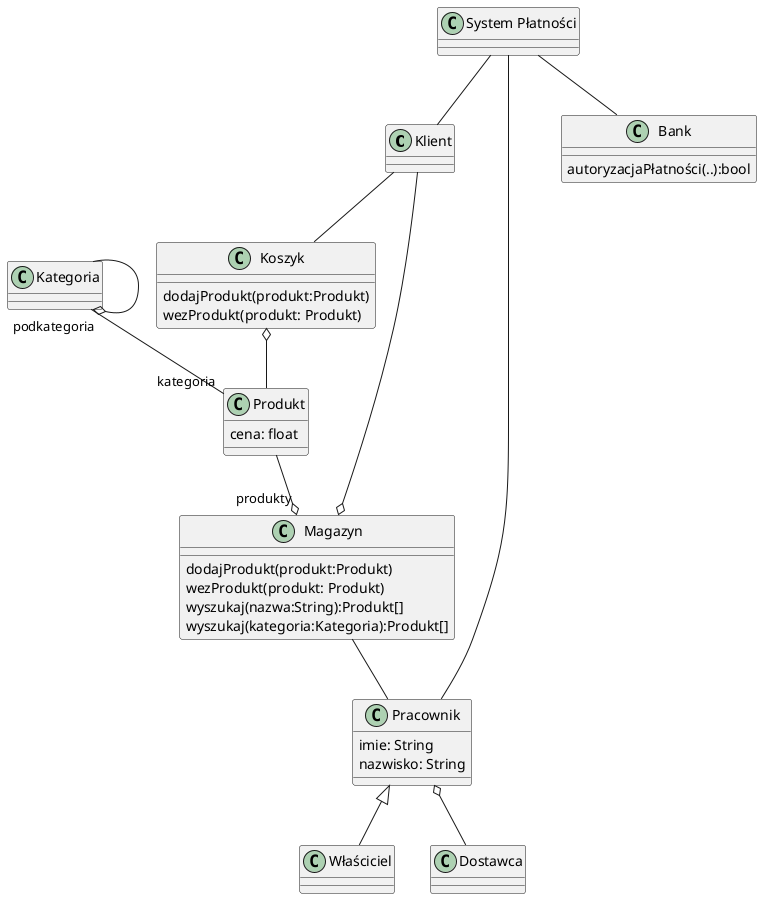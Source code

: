 @startuml

'skinparam linetype ortho

class Klient
class Pracownik{
    imie: String
    nazwisko: String
}
class Właściciel
class Bank {
    autoryzacjaPłatności(..):bool
}
class Dostawca 
class Produkt{
    cena: float
}
class Magazyn{
    'produkty: Produkt[]
    dodajProdukt(produkt:Produkt)
    wezProdukt(produkt: Produkt)
    wyszukaj(nazwa:String):Produkt[]
    wyszukaj(kategoria:Kategoria):Produkt[]
}
class Kategoria
class "System Płatności"
class Koszyk{
    dodajProdukt(produkt:Produkt)
    wezProdukt(produkt: Produkt)
}

Pracownik <|-- Właściciel

'to samo co produkty: Produkt[] 
'zapisane jako pole klasy Magazyn
Produkt --o "produkty" Magazyn
Produkt "kategoria" -up- Kategoria
Kategoria --o "podkategoria" Kategoria
Pracownik o-- Dostawca
Klient --o Magazyn
"System Płatności" -- Klient
"System Płatności" -- Bank
"System Płatności" -- Pracownik
Magazyn -- Pracownik
Klient -- Koszyk
Koszyk o-- Produkt



@enduml